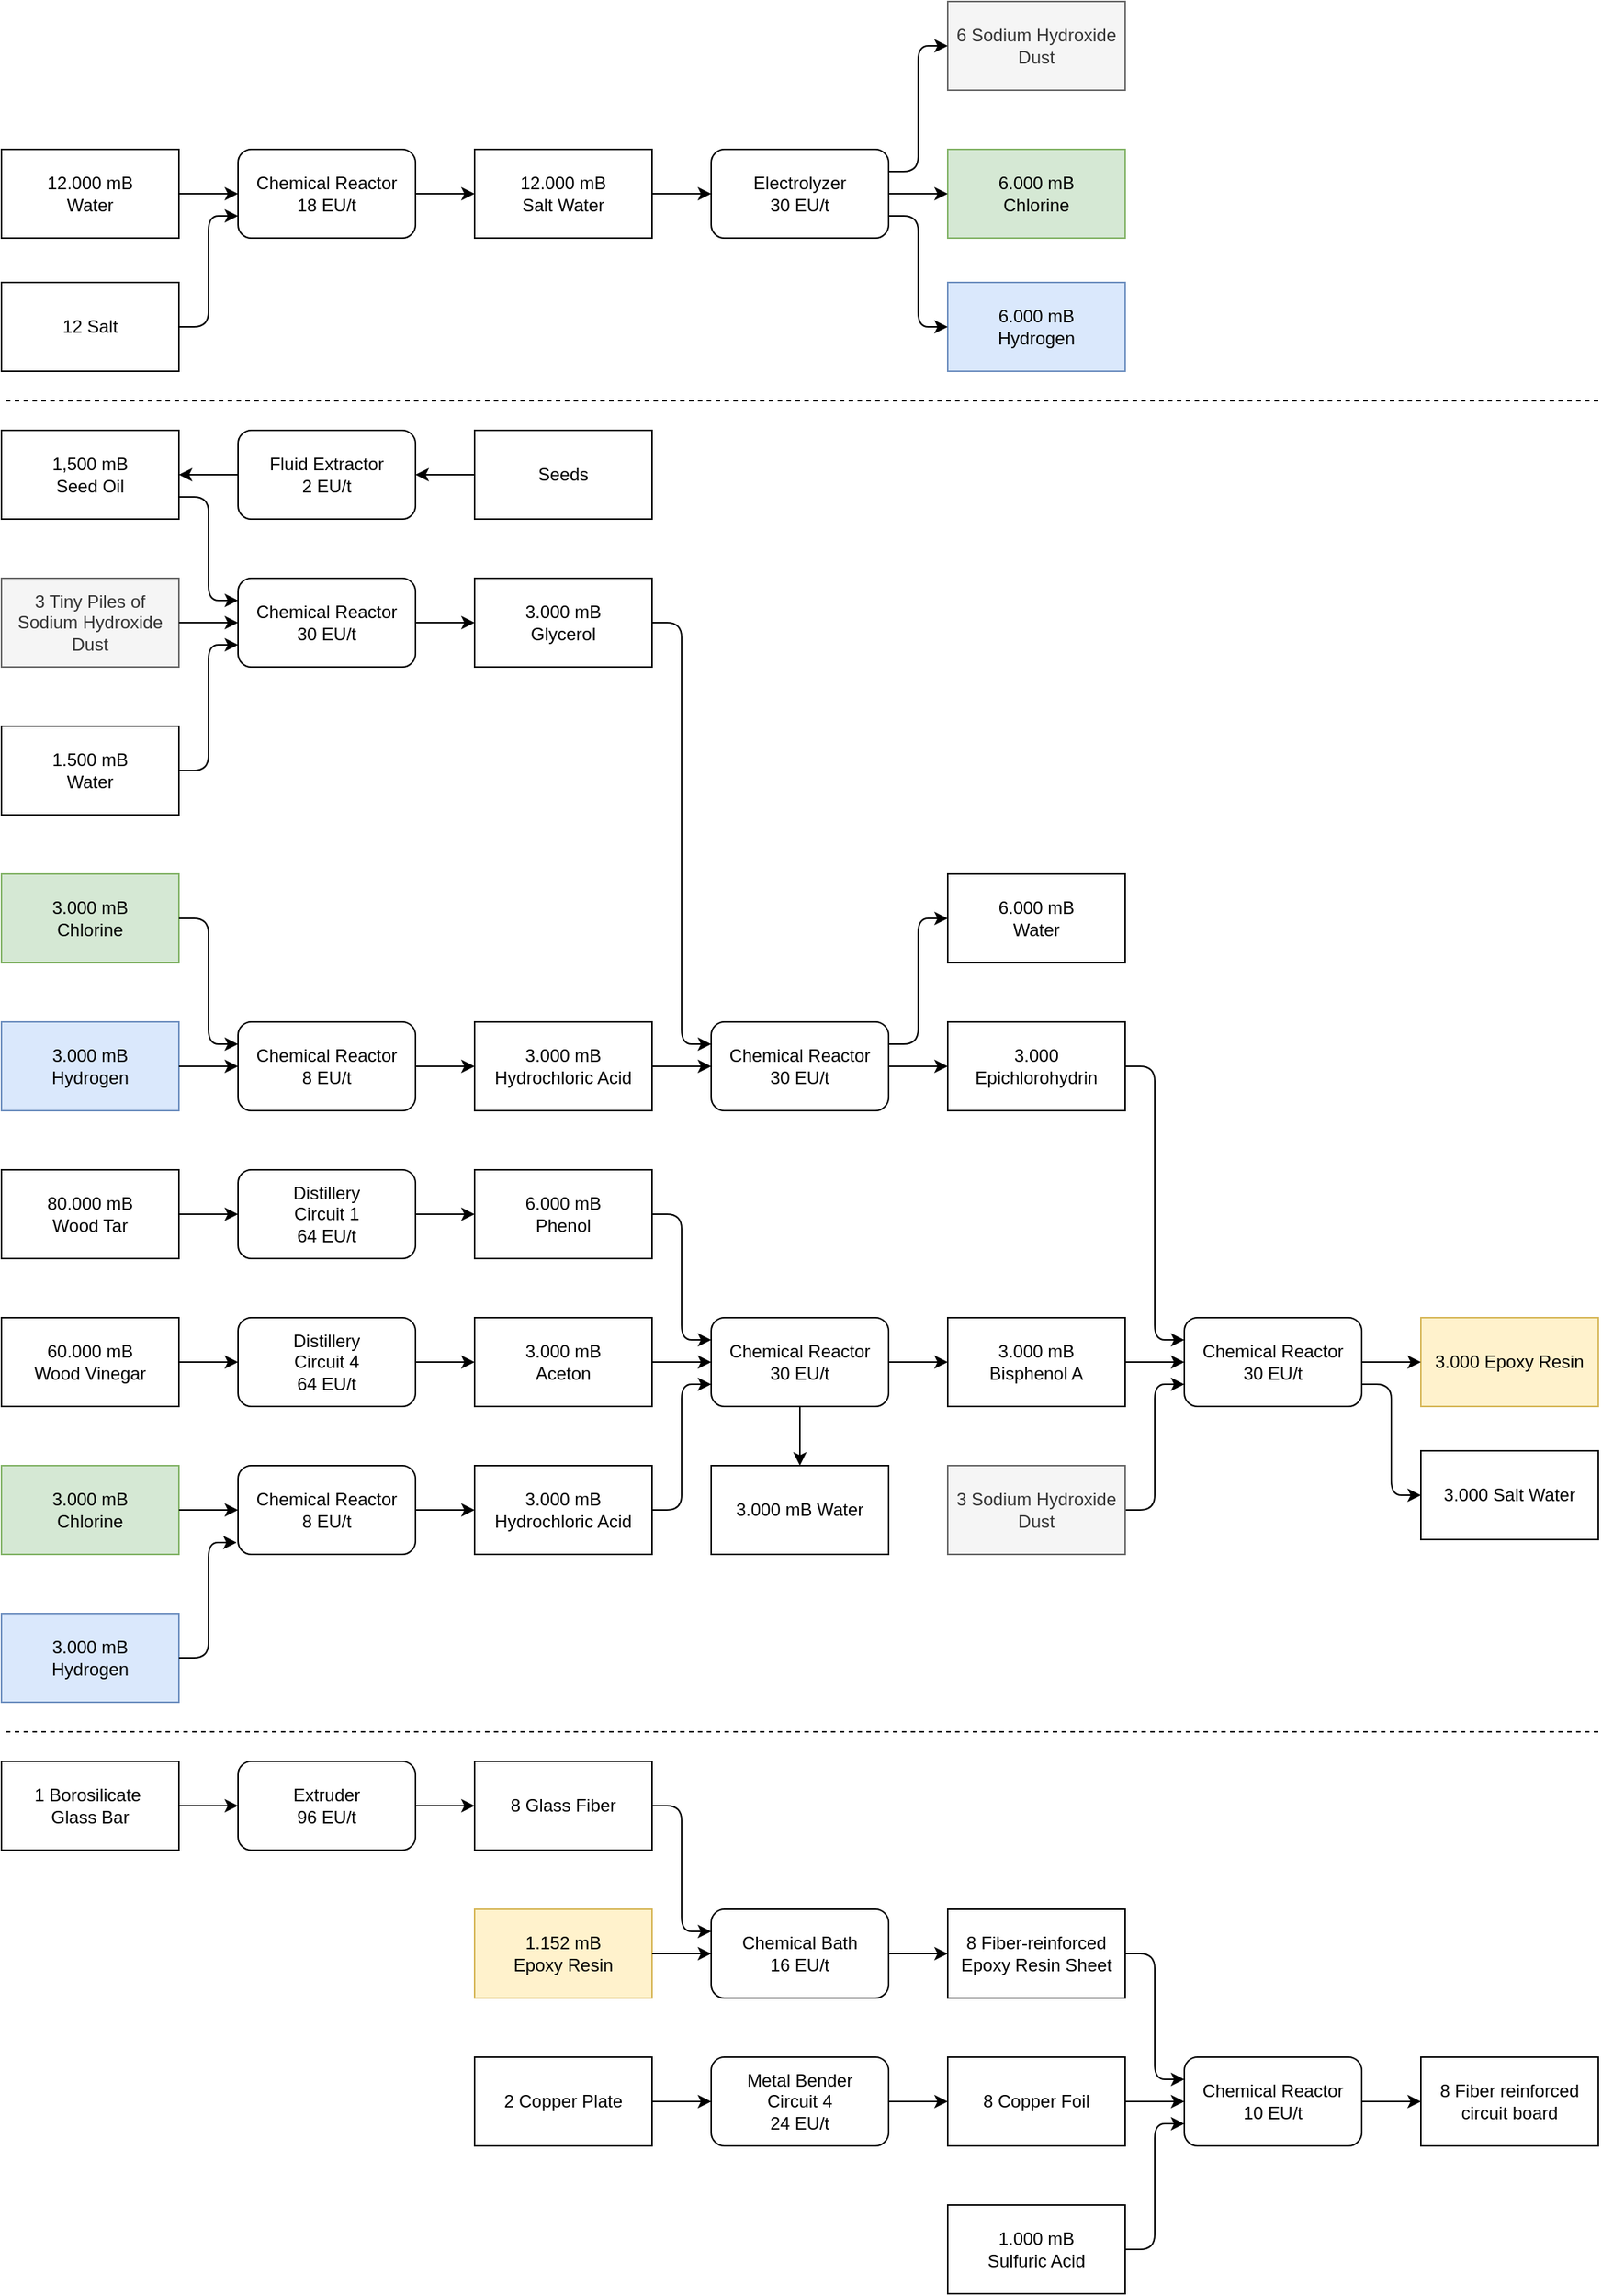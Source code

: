<mxfile version="10.6.7" type="github"><diagram id="cup8KSqqMXzMamao2o7Q" name="Page-1"><mxGraphModel dx="1943" dy="3063" grid="1" gridSize="10" guides="1" tooltips="1" connect="1" arrows="1" fold="1" page="1" pageScale="1" pageWidth="850" pageHeight="1100" math="0" shadow="0"><root><mxCell id="0"/><mxCell id="1" parent="0"/><mxCell id="2Z4KjC9jofVzAHxDXdhr-1" value="Chemical Reactor&lt;br&gt;10 EU/t&lt;br&gt;" style="rounded=1;whiteSpace=wrap;html=1;" parent="1" vertex="1"><mxGeometry x="600" y="250" width="120" height="60" as="geometry"/></mxCell><mxCell id="2Z4KjC9jofVzAHxDXdhr-2" value="8 Fiber reinforced circuit board" style="rounded=0;whiteSpace=wrap;html=1;" parent="1" vertex="1"><mxGeometry x="760" y="250" width="120" height="60" as="geometry"/></mxCell><mxCell id="2Z4KjC9jofVzAHxDXdhr-3" value="" style="endArrow=classic;html=1;entryX=0;entryY=0.5;entryDx=0;entryDy=0;exitX=1;exitY=0.5;exitDx=0;exitDy=0;" parent="1" source="2Z4KjC9jofVzAHxDXdhr-1" target="2Z4KjC9jofVzAHxDXdhr-2" edge="1"><mxGeometry width="50" height="50" relative="1" as="geometry"><mxPoint x="600" y="370" as="sourcePoint"/><mxPoint x="650" y="320" as="targetPoint"/></mxGeometry></mxCell><mxCell id="2Z4KjC9jofVzAHxDXdhr-4" value="8 Fiber-reinforced Epoxy Resin Sheet" style="rounded=0;whiteSpace=wrap;html=1;" parent="1" vertex="1"><mxGeometry x="440" y="150" width="120" height="60" as="geometry"/></mxCell><mxCell id="2Z4KjC9jofVzAHxDXdhr-5" value="" style="endArrow=classic;html=1;entryX=0;entryY=0.25;entryDx=0;entryDy=0;exitX=1;exitY=0.5;exitDx=0;exitDy=0;edgeStyle=orthogonalEdgeStyle;" parent="1" source="2Z4KjC9jofVzAHxDXdhr-4" target="2Z4KjC9jofVzAHxDXdhr-1" edge="1"><mxGeometry width="50" height="50" relative="1" as="geometry"><mxPoint x="440" y="370" as="sourcePoint"/><mxPoint x="490" y="320" as="targetPoint"/></mxGeometry></mxCell><mxCell id="2Z4KjC9jofVzAHxDXdhr-6" value="8 Copper Foil" style="rounded=0;whiteSpace=wrap;html=1;" parent="1" vertex="1"><mxGeometry x="440" y="250" width="120" height="60" as="geometry"/></mxCell><mxCell id="2Z4KjC9jofVzAHxDXdhr-7" value="" style="endArrow=classic;html=1;entryX=0;entryY=0.5;entryDx=0;entryDy=0;exitX=1;exitY=0.5;exitDx=0;exitDy=0;" parent="1" source="2Z4KjC9jofVzAHxDXdhr-6" target="2Z4KjC9jofVzAHxDXdhr-1" edge="1"><mxGeometry width="50" height="50" relative="1" as="geometry"><mxPoint x="440" y="370" as="sourcePoint"/><mxPoint x="490" y="320" as="targetPoint"/></mxGeometry></mxCell><mxCell id="2Z4KjC9jofVzAHxDXdhr-8" value="1.000 mB &lt;br&gt;Sulfuric Acid" style="rounded=0;whiteSpace=wrap;html=1;" parent="1" vertex="1"><mxGeometry x="440" y="350" width="120" height="60" as="geometry"/></mxCell><mxCell id="2Z4KjC9jofVzAHxDXdhr-9" value="" style="endArrow=classic;html=1;entryX=0;entryY=0.75;entryDx=0;entryDy=0;exitX=1;exitY=0.5;exitDx=0;exitDy=0;edgeStyle=orthogonalEdgeStyle;" parent="1" source="2Z4KjC9jofVzAHxDXdhr-8" target="2Z4KjC9jofVzAHxDXdhr-1" edge="1"><mxGeometry width="50" height="50" relative="1" as="geometry"><mxPoint x="440" y="480" as="sourcePoint"/><mxPoint x="490" y="430" as="targetPoint"/></mxGeometry></mxCell><mxCell id="2Z4KjC9jofVzAHxDXdhr-10" value="Metal Bender&lt;br&gt;Circuit 4&lt;br&gt;24 EU/t&lt;br&gt;" style="rounded=1;whiteSpace=wrap;html=1;" parent="1" vertex="1"><mxGeometry x="280" y="250" width="120" height="60" as="geometry"/></mxCell><mxCell id="2Z4KjC9jofVzAHxDXdhr-11" value="" style="endArrow=classic;html=1;entryX=0;entryY=0.5;entryDx=0;entryDy=0;exitX=1;exitY=0.5;exitDx=0;exitDy=0;" parent="1" source="2Z4KjC9jofVzAHxDXdhr-10" target="2Z4KjC9jofVzAHxDXdhr-6" edge="1"><mxGeometry width="50" height="50" relative="1" as="geometry"><mxPoint x="280" y="480" as="sourcePoint"/><mxPoint x="330" y="430" as="targetPoint"/></mxGeometry></mxCell><mxCell id="2Z4KjC9jofVzAHxDXdhr-12" value="2 Copper Plate" style="rounded=0;whiteSpace=wrap;html=1;" parent="1" vertex="1"><mxGeometry x="120" y="250" width="120" height="60" as="geometry"/></mxCell><mxCell id="2Z4KjC9jofVzAHxDXdhr-13" value="" style="endArrow=classic;html=1;entryX=0;entryY=0.5;entryDx=0;entryDy=0;exitX=1;exitY=0.5;exitDx=0;exitDy=0;" parent="1" source="2Z4KjC9jofVzAHxDXdhr-12" target="2Z4KjC9jofVzAHxDXdhr-10" edge="1"><mxGeometry width="50" height="50" relative="1" as="geometry"><mxPoint x="120" y="480" as="sourcePoint"/><mxPoint x="170" y="430" as="targetPoint"/></mxGeometry></mxCell><mxCell id="2Z4KjC9jofVzAHxDXdhr-14" value="Chemical Bath&lt;br&gt;16 EU/t&lt;br&gt;" style="rounded=1;whiteSpace=wrap;html=1;" parent="1" vertex="1"><mxGeometry x="280" y="150" width="120" height="60" as="geometry"/></mxCell><mxCell id="2Z4KjC9jofVzAHxDXdhr-15" value="" style="endArrow=classic;html=1;entryX=0;entryY=0.5;entryDx=0;entryDy=0;exitX=1;exitY=0.5;exitDx=0;exitDy=0;" parent="1" source="2Z4KjC9jofVzAHxDXdhr-14" target="2Z4KjC9jofVzAHxDXdhr-4" edge="1"><mxGeometry width="50" height="50" relative="1" as="geometry"><mxPoint x="120" y="480" as="sourcePoint"/><mxPoint x="170" y="430" as="targetPoint"/></mxGeometry></mxCell><mxCell id="2Z4KjC9jofVzAHxDXdhr-16" value="1.152 mB &lt;br&gt;Epoxy Resin" style="rounded=0;whiteSpace=wrap;html=1;fillColor=#fff2cc;strokeColor=#d6b656;" parent="1" vertex="1"><mxGeometry x="120" y="150" width="120" height="60" as="geometry"/></mxCell><mxCell id="2Z4KjC9jofVzAHxDXdhr-17" value="8 Glass Fiber" style="rounded=0;whiteSpace=wrap;html=1;" parent="1" vertex="1"><mxGeometry x="120" y="50" width="120" height="60" as="geometry"/></mxCell><mxCell id="2Z4KjC9jofVzAHxDXdhr-18" value="" style="endArrow=classic;html=1;entryX=0;entryY=0.5;entryDx=0;entryDy=0;exitX=1;exitY=0.5;exitDx=0;exitDy=0;" parent="1" source="2Z4KjC9jofVzAHxDXdhr-16" target="2Z4KjC9jofVzAHxDXdhr-14" edge="1"><mxGeometry width="50" height="50" relative="1" as="geometry"><mxPoint x="120" y="480" as="sourcePoint"/><mxPoint x="170" y="430" as="targetPoint"/></mxGeometry></mxCell><mxCell id="2Z4KjC9jofVzAHxDXdhr-19" value="" style="endArrow=classic;html=1;entryX=0;entryY=0.25;entryDx=0;entryDy=0;exitX=1;exitY=0.5;exitDx=0;exitDy=0;edgeStyle=orthogonalEdgeStyle;" parent="1" source="2Z4KjC9jofVzAHxDXdhr-17" target="2Z4KjC9jofVzAHxDXdhr-14" edge="1"><mxGeometry width="50" height="50" relative="1" as="geometry"><mxPoint x="120" y="480" as="sourcePoint"/><mxPoint x="170" y="430" as="targetPoint"/></mxGeometry></mxCell><mxCell id="2Z4KjC9jofVzAHxDXdhr-20" value="Extruder&lt;br&gt;96 EU/t&lt;br&gt;" style="rounded=1;whiteSpace=wrap;html=1;" parent="1" vertex="1"><mxGeometry x="-40" y="50" width="120" height="60" as="geometry"/></mxCell><mxCell id="2Z4KjC9jofVzAHxDXdhr-21" value="" style="endArrow=classic;html=1;entryX=0;entryY=0.5;entryDx=0;entryDy=0;exitX=1;exitY=0.5;exitDx=0;exitDy=0;" parent="1" source="2Z4KjC9jofVzAHxDXdhr-20" target="2Z4KjC9jofVzAHxDXdhr-17" edge="1"><mxGeometry width="50" height="50" relative="1" as="geometry"><mxPoint x="-40" y="480" as="sourcePoint"/><mxPoint x="10" y="430" as="targetPoint"/></mxGeometry></mxCell><mxCell id="2Z4KjC9jofVzAHxDXdhr-22" value="&lt;span&gt;1 Borosilicate&amp;nbsp;&lt;/span&gt;&lt;br&gt;&lt;span&gt;Glass Bar&lt;/span&gt;" style="rounded=0;whiteSpace=wrap;html=1;" parent="1" vertex="1"><mxGeometry x="-200" y="50" width="120" height="60" as="geometry"/></mxCell><mxCell id="2Z4KjC9jofVzAHxDXdhr-23" value="" style="endArrow=classic;html=1;entryX=0;entryY=0.5;entryDx=0;entryDy=0;exitX=1;exitY=0.5;exitDx=0;exitDy=0;" parent="1" source="2Z4KjC9jofVzAHxDXdhr-22" target="2Z4KjC9jofVzAHxDXdhr-20" edge="1"><mxGeometry width="50" height="50" relative="1" as="geometry"><mxPoint x="-200" y="480" as="sourcePoint"/><mxPoint x="-150" y="430" as="targetPoint"/></mxGeometry></mxCell><mxCell id="2Z4KjC9jofVzAHxDXdhr-24" value="3.000 Epoxy Resin" style="rounded=0;whiteSpace=wrap;html=1;fillColor=#fff2cc;strokeColor=#d6b656;" parent="1" vertex="1"><mxGeometry x="760" y="-250" width="120" height="60" as="geometry"/></mxCell><mxCell id="2Z4KjC9jofVzAHxDXdhr-25" value="Chemical Reactor&lt;br&gt;30 EU/t&lt;br&gt;" style="rounded=1;whiteSpace=wrap;html=1;" parent="1" vertex="1"><mxGeometry x="600" y="-250" width="120" height="60" as="geometry"/></mxCell><mxCell id="2Z4KjC9jofVzAHxDXdhr-26" value="6 Sodium Hydroxide Dust" style="rounded=0;whiteSpace=wrap;html=1;fillColor=#f5f5f5;strokeColor=#666666;fontColor=#333333;" parent="1" vertex="1"><mxGeometry x="440" y="-1140" width="120" height="60" as="geometry"/></mxCell><mxCell id="2Z4KjC9jofVzAHxDXdhr-27" value="3.000 mB &lt;br&gt;Bisphenol A" style="rounded=0;whiteSpace=wrap;html=1;" parent="1" vertex="1"><mxGeometry x="440" y="-250" width="120" height="60" as="geometry"/></mxCell><mxCell id="2Z4KjC9jofVzAHxDXdhr-28" value="3.000 &lt;br&gt;Epichlorohydrin" style="rounded=0;whiteSpace=wrap;html=1;" parent="1" vertex="1"><mxGeometry x="440" y="-450" width="120" height="60" as="geometry"/></mxCell><mxCell id="2Z4KjC9jofVzAHxDXdhr-29" value="" style="endArrow=classic;html=1;entryX=0;entryY=0.5;entryDx=0;entryDy=0;exitX=1;exitY=0.5;exitDx=0;exitDy=0;" parent="1" source="2Z4KjC9jofVzAHxDXdhr-27" target="2Z4KjC9jofVzAHxDXdhr-25" edge="1"><mxGeometry width="50" height="50" relative="1" as="geometry"><mxPoint x="-200" y="380" as="sourcePoint"/><mxPoint x="-150" y="330" as="targetPoint"/></mxGeometry></mxCell><mxCell id="2Z4KjC9jofVzAHxDXdhr-30" value="" style="endArrow=classic;html=1;entryX=0;entryY=0.75;entryDx=0;entryDy=0;exitX=1;exitY=0.5;exitDx=0;exitDy=0;edgeStyle=orthogonalEdgeStyle;" parent="1" source="2Z4KjC9jofVzAHxDXdhr-78" target="2Z4KjC9jofVzAHxDXdhr-25" edge="1"><mxGeometry width="50" height="50" relative="1" as="geometry"><mxPoint x="150" y="580" as="sourcePoint"/><mxPoint x="200" y="530" as="targetPoint"/></mxGeometry></mxCell><mxCell id="2Z4KjC9jofVzAHxDXdhr-31" value="" style="endArrow=classic;html=1;entryX=0;entryY=0.25;entryDx=0;entryDy=0;exitX=1;exitY=0.5;exitDx=0;exitDy=0;edgeStyle=orthogonalEdgeStyle;" parent="1" source="2Z4KjC9jofVzAHxDXdhr-28" target="2Z4KjC9jofVzAHxDXdhr-25" edge="1"><mxGeometry width="50" height="50" relative="1" as="geometry"><mxPoint x="270" y="-180" as="sourcePoint"/><mxPoint x="320" y="-230" as="targetPoint"/></mxGeometry></mxCell><mxCell id="2Z4KjC9jofVzAHxDXdhr-32" value="" style="endArrow=classic;html=1;exitX=1;exitY=0.5;exitDx=0;exitDy=0;entryX=0;entryY=0.5;entryDx=0;entryDy=0;" parent="1" source="2Z4KjC9jofVzAHxDXdhr-25" target="2Z4KjC9jofVzAHxDXdhr-24" edge="1"><mxGeometry width="50" height="50" relative="1" as="geometry"><mxPoint x="730" y="-190" as="sourcePoint"/><mxPoint x="780" y="-240" as="targetPoint"/></mxGeometry></mxCell><mxCell id="2Z4KjC9jofVzAHxDXdhr-33" value="Electrolyzer&lt;br&gt;30 EU/t" style="rounded=1;whiteSpace=wrap;html=1;" parent="1" vertex="1"><mxGeometry x="280" y="-1040" width="120" height="60" as="geometry"/></mxCell><mxCell id="2Z4KjC9jofVzAHxDXdhr-34" value="" style="endArrow=classic;html=1;entryX=0;entryY=0.5;entryDx=0;entryDy=0;exitX=1;exitY=0.25;exitDx=0;exitDy=0;edgeStyle=orthogonalEdgeStyle;" parent="1" source="2Z4KjC9jofVzAHxDXdhr-33" target="2Z4KjC9jofVzAHxDXdhr-26" edge="1"><mxGeometry width="50" height="50" relative="1" as="geometry"><mxPoint x="390" y="-920" as="sourcePoint"/><mxPoint x="440" y="-970" as="targetPoint"/></mxGeometry></mxCell><mxCell id="2Z4KjC9jofVzAHxDXdhr-35" value="6.000 mB&lt;br&gt;Chlorine&lt;br&gt;" style="rounded=0;whiteSpace=wrap;html=1;fillColor=#d5e8d4;strokeColor=#82b366;" parent="1" vertex="1"><mxGeometry x="440" y="-1040" width="120" height="60" as="geometry"/></mxCell><mxCell id="2Z4KjC9jofVzAHxDXdhr-39" value="12.000 mB&lt;br&gt;Salt Water&lt;br&gt;" style="rounded=0;whiteSpace=wrap;html=1;" parent="1" vertex="1"><mxGeometry x="120" y="-1040" width="120" height="60" as="geometry"/></mxCell><mxCell id="2Z4KjC9jofVzAHxDXdhr-40" value="" style="endArrow=classic;html=1;entryX=0;entryY=0.5;entryDx=0;entryDy=0;" parent="1" source="2Z4KjC9jofVzAHxDXdhr-39" target="2Z4KjC9jofVzAHxDXdhr-33" edge="1"><mxGeometry width="50" height="50" relative="1" as="geometry"><mxPoint x="260" y="-1070" as="sourcePoint"/><mxPoint x="310" y="-1120" as="targetPoint"/></mxGeometry></mxCell><mxCell id="2Z4KjC9jofVzAHxDXdhr-41" value="Chemical Reactor&lt;br&gt;18 EU/t&lt;br&gt;" style="rounded=1;whiteSpace=wrap;html=1;" parent="1" vertex="1"><mxGeometry x="-40" y="-1040" width="120" height="60" as="geometry"/></mxCell><mxCell id="2Z4KjC9jofVzAHxDXdhr-42" value="" style="endArrow=classic;html=1;entryX=0;entryY=0.5;entryDx=0;entryDy=0;" parent="1" source="2Z4KjC9jofVzAHxDXdhr-41" target="2Z4KjC9jofVzAHxDXdhr-39" edge="1"><mxGeometry width="50" height="50" relative="1" as="geometry"><mxPoint x="-200" y="-410" as="sourcePoint"/><mxPoint x="-150" y="-460" as="targetPoint"/></mxGeometry></mxCell><mxCell id="2Z4KjC9jofVzAHxDXdhr-43" value="12.000 mB&lt;br&gt;Water&lt;br&gt;" style="rounded=0;whiteSpace=wrap;html=1;" parent="1" vertex="1"><mxGeometry x="-200" y="-1040" width="120" height="60" as="geometry"/></mxCell><mxCell id="2Z4KjC9jofVzAHxDXdhr-44" value="12 Salt" style="rounded=0;whiteSpace=wrap;html=1;" parent="1" vertex="1"><mxGeometry x="-200" y="-950" width="120" height="60" as="geometry"/></mxCell><mxCell id="2Z4KjC9jofVzAHxDXdhr-45" value="" style="endArrow=classic;html=1;entryX=0;entryY=0.75;entryDx=0;entryDy=0;exitX=1;exitY=0.5;exitDx=0;exitDy=0;edgeStyle=orthogonalEdgeStyle;" parent="1" source="2Z4KjC9jofVzAHxDXdhr-44" target="2Z4KjC9jofVzAHxDXdhr-41" edge="1"><mxGeometry width="50" height="50" relative="1" as="geometry"><mxPoint x="-10" y="-880" as="sourcePoint"/><mxPoint x="40" y="-930" as="targetPoint"/></mxGeometry></mxCell><mxCell id="2Z4KjC9jofVzAHxDXdhr-46" value="" style="endArrow=classic;html=1;entryX=0;entryY=0.5;entryDx=0;entryDy=0;exitX=1;exitY=0.5;exitDx=0;exitDy=0;" parent="1" source="2Z4KjC9jofVzAHxDXdhr-43" target="2Z4KjC9jofVzAHxDXdhr-41" edge="1"><mxGeometry width="50" height="50" relative="1" as="geometry"><mxPoint x="-200" y="-410" as="sourcePoint"/><mxPoint x="-150" y="-460" as="targetPoint"/></mxGeometry></mxCell><mxCell id="2Z4KjC9jofVzAHxDXdhr-47" value="Chemical Reactor&lt;br&gt;30 EU/t&lt;br&gt;" style="rounded=1;whiteSpace=wrap;html=1;" parent="1" vertex="1"><mxGeometry x="280" y="-250" width="120" height="60" as="geometry"/></mxCell><mxCell id="2Z4KjC9jofVzAHxDXdhr-48" value="3.000 mB Water" style="rounded=0;whiteSpace=wrap;html=1;" parent="1" vertex="1"><mxGeometry x="280" y="-150" width="120" height="60" as="geometry"/></mxCell><mxCell id="2Z4KjC9jofVzAHxDXdhr-49" value="" style="endArrow=classic;html=1;entryX=0.5;entryY=0;entryDx=0;entryDy=0;exitX=0.5;exitY=1;exitDx=0;exitDy=0;" parent="1" source="2Z4KjC9jofVzAHxDXdhr-47" target="2Z4KjC9jofVzAHxDXdhr-48" edge="1"><mxGeometry width="50" height="50" relative="1" as="geometry"><mxPoint x="-200" y="580" as="sourcePoint"/><mxPoint x="-150" y="530" as="targetPoint"/></mxGeometry></mxCell><mxCell id="2Z4KjC9jofVzAHxDXdhr-50" value="" style="endArrow=classic;html=1;entryX=0;entryY=0.5;entryDx=0;entryDy=0;exitX=1;exitY=0.5;exitDx=0;exitDy=0;" parent="1" source="2Z4KjC9jofVzAHxDXdhr-47" target="2Z4KjC9jofVzAHxDXdhr-27" edge="1"><mxGeometry width="50" height="50" relative="1" as="geometry"><mxPoint x="310" y="-280" as="sourcePoint"/><mxPoint x="360" y="-330" as="targetPoint"/></mxGeometry></mxCell><mxCell id="2Z4KjC9jofVzAHxDXdhr-51" value="3.000 mB&lt;br&gt;Aceton&lt;br&gt;" style="rounded=0;whiteSpace=wrap;html=1;" parent="1" vertex="1"><mxGeometry x="120" y="-250" width="120" height="60" as="geometry"/></mxCell><mxCell id="2Z4KjC9jofVzAHxDXdhr-52" value="6.000 mB&lt;br&gt;Phenol&lt;br&gt;" style="rounded=0;whiteSpace=wrap;html=1;" parent="1" vertex="1"><mxGeometry x="120" y="-350" width="120" height="60" as="geometry"/></mxCell><mxCell id="2Z4KjC9jofVzAHxDXdhr-53" value="3.000 mB&lt;br&gt;Hydrochloric Acid&lt;br&gt;" style="rounded=0;whiteSpace=wrap;html=1;" parent="1" vertex="1"><mxGeometry x="120" y="-150" width="120" height="60" as="geometry"/></mxCell><mxCell id="2Z4KjC9jofVzAHxDXdhr-54" value="" style="endArrow=classic;html=1;entryX=0;entryY=0.25;entryDx=0;entryDy=0;exitX=1;exitY=0.5;exitDx=0;exitDy=0;edgeStyle=orthogonalEdgeStyle;" parent="1" source="2Z4KjC9jofVzAHxDXdhr-52" target="2Z4KjC9jofVzAHxDXdhr-47" edge="1"><mxGeometry width="50" height="50" relative="1" as="geometry"><mxPoint x="40" y="-300" as="sourcePoint"/><mxPoint x="90" y="-350" as="targetPoint"/></mxGeometry></mxCell><mxCell id="2Z4KjC9jofVzAHxDXdhr-55" value="" style="endArrow=classic;html=1;entryX=0;entryY=0.5;entryDx=0;entryDy=0;exitX=1;exitY=0.5;exitDx=0;exitDy=0;" parent="1" source="2Z4KjC9jofVzAHxDXdhr-51" target="2Z4KjC9jofVzAHxDXdhr-47" edge="1"><mxGeometry width="50" height="50" relative="1" as="geometry"><mxPoint x="40" y="-200" as="sourcePoint"/><mxPoint x="90" y="-250" as="targetPoint"/></mxGeometry></mxCell><mxCell id="2Z4KjC9jofVzAHxDXdhr-56" value="" style="endArrow=classic;html=1;entryX=0;entryY=0.75;entryDx=0;entryDy=0;exitX=1;exitY=0.5;exitDx=0;exitDy=0;edgeStyle=orthogonalEdgeStyle;" parent="1" source="2Z4KjC9jofVzAHxDXdhr-53" target="2Z4KjC9jofVzAHxDXdhr-47" edge="1"><mxGeometry width="50" height="50" relative="1" as="geometry"><mxPoint x="40" y="-100" as="sourcePoint"/><mxPoint x="90" y="-150" as="targetPoint"/></mxGeometry></mxCell><mxCell id="2Z4KjC9jofVzAHxDXdhr-57" value="Distillery&lt;br&gt;Circuit 1&lt;br&gt;64 EU/t&lt;br&gt;" style="rounded=1;whiteSpace=wrap;html=1;" parent="1" vertex="1"><mxGeometry x="-40" y="-350" width="120" height="60" as="geometry"/></mxCell><mxCell id="2Z4KjC9jofVzAHxDXdhr-58" value="" style="endArrow=classic;html=1;entryX=0;entryY=0.5;entryDx=0;entryDy=0;" parent="1" source="2Z4KjC9jofVzAHxDXdhr-57" target="2Z4KjC9jofVzAHxDXdhr-52" edge="1"><mxGeometry width="50" height="50" relative="1" as="geometry"><mxPoint x="20" y="-380" as="sourcePoint"/><mxPoint x="70" y="-430" as="targetPoint"/></mxGeometry></mxCell><mxCell id="2Z4KjC9jofVzAHxDXdhr-59" value="Distillery&lt;br&gt;Circuit 4&lt;br&gt;64 EU/t&lt;br&gt;" style="rounded=1;whiteSpace=wrap;html=1;" parent="1" vertex="1"><mxGeometry x="-40" y="-250" width="120" height="60" as="geometry"/></mxCell><mxCell id="2Z4KjC9jofVzAHxDXdhr-60" value="60.000 mB&lt;br&gt;Wood Vinegar&lt;br&gt;" style="rounded=0;whiteSpace=wrap;html=1;" parent="1" vertex="1"><mxGeometry x="-200" y="-250" width="120" height="60" as="geometry"/></mxCell><mxCell id="2Z4KjC9jofVzAHxDXdhr-61" value="" style="endArrow=classic;html=1;entryX=0;entryY=0.5;entryDx=0;entryDy=0;exitX=1;exitY=0.5;exitDx=0;exitDy=0;" parent="1" source="2Z4KjC9jofVzAHxDXdhr-60" target="2Z4KjC9jofVzAHxDXdhr-59" edge="1"><mxGeometry width="50" height="50" relative="1" as="geometry"><mxPoint x="-70" y="-110" as="sourcePoint"/><mxPoint x="-20" y="-160" as="targetPoint"/></mxGeometry></mxCell><mxCell id="2Z4KjC9jofVzAHxDXdhr-62" value="" style="endArrow=classic;html=1;entryX=0;entryY=0.5;entryDx=0;entryDy=0;exitX=1;exitY=0.5;exitDx=0;exitDy=0;" parent="1" source="2Z4KjC9jofVzAHxDXdhr-59" target="2Z4KjC9jofVzAHxDXdhr-51" edge="1"><mxGeometry width="50" height="50" relative="1" as="geometry"><mxPoint x="-90" y="-110" as="sourcePoint"/><mxPoint x="-40" y="-160" as="targetPoint"/></mxGeometry></mxCell><mxCell id="2Z4KjC9jofVzAHxDXdhr-63" value="80.000 mB&lt;br&gt;Wood Tar&lt;br&gt;" style="rounded=0;whiteSpace=wrap;html=1;" parent="1" vertex="1"><mxGeometry x="-200" y="-350" width="120" height="60" as="geometry"/></mxCell><mxCell id="2Z4KjC9jofVzAHxDXdhr-64" value="" style="endArrow=classic;html=1;entryX=0;entryY=0.5;entryDx=0;entryDy=0;exitX=1;exitY=0.5;exitDx=0;exitDy=0;" parent="1" source="2Z4KjC9jofVzAHxDXdhr-63" target="2Z4KjC9jofVzAHxDXdhr-57" edge="1"><mxGeometry width="50" height="50" relative="1" as="geometry"><mxPoint x="-140" y="-270" as="sourcePoint"/><mxPoint x="-60" y="-270" as="targetPoint"/></mxGeometry></mxCell><mxCell id="2Z4KjC9jofVzAHxDXdhr-65" value="Chemical Reactor&lt;br&gt;8 EU/t&lt;br&gt;" style="rounded=1;whiteSpace=wrap;html=1;" parent="1" vertex="1"><mxGeometry x="-40" y="-150" width="120" height="60" as="geometry"/></mxCell><mxCell id="2Z4KjC9jofVzAHxDXdhr-66" value="6.000 mB &lt;br&gt;Hydrogen" style="rounded=0;whiteSpace=wrap;html=1;fillColor=#dae8fc;strokeColor=#6c8ebf;" parent="1" vertex="1"><mxGeometry x="440" y="-950" width="120" height="60" as="geometry"/></mxCell><mxCell id="2Z4KjC9jofVzAHxDXdhr-70" value="" style="endArrow=classic;html=1;entryX=0;entryY=0.5;entryDx=0;entryDy=0;exitX=1;exitY=0.5;exitDx=0;exitDy=0;" parent="1" source="2Z4KjC9jofVzAHxDXdhr-65" target="2Z4KjC9jofVzAHxDXdhr-53" edge="1"><mxGeometry width="50" height="50" relative="1" as="geometry"><mxPoint x="-200" y="680" as="sourcePoint"/><mxPoint x="-150" y="630" as="targetPoint"/></mxGeometry></mxCell><mxCell id="2Z4KjC9jofVzAHxDXdhr-71" value="" style="endArrow=classic;html=1;entryX=0;entryY=0.5;entryDx=0;entryDy=0;exitX=1;exitY=0.75;exitDx=0;exitDy=0;edgeStyle=orthogonalEdgeStyle;" parent="1" source="2Z4KjC9jofVzAHxDXdhr-33" target="2Z4KjC9jofVzAHxDXdhr-66" edge="1"><mxGeometry width="50" height="50" relative="1" as="geometry"><mxPoint x="-160" y="-1090" as="sourcePoint"/><mxPoint x="-110" y="-1140" as="targetPoint"/><Array as="points"><mxPoint x="420" y="-995"/><mxPoint x="420" y="-920"/></Array></mxGeometry></mxCell><mxCell id="2Z4KjC9jofVzAHxDXdhr-72" value="" style="endArrow=classic;html=1;entryX=0;entryY=0.5;entryDx=0;entryDy=0;exitX=1;exitY=0.5;exitDx=0;exitDy=0;" parent="1" source="2Z4KjC9jofVzAHxDXdhr-33" target="2Z4KjC9jofVzAHxDXdhr-35" edge="1"><mxGeometry width="50" height="50" relative="1" as="geometry"><mxPoint x="300" y="-920" as="sourcePoint"/><mxPoint x="350" y="-970" as="targetPoint"/></mxGeometry></mxCell><mxCell id="2Z4KjC9jofVzAHxDXdhr-73" value="3.000 mB&lt;br&gt;Chlorine&lt;br&gt;" style="rounded=0;whiteSpace=wrap;html=1;fillColor=#d5e8d4;strokeColor=#82b366;" parent="1" vertex="1"><mxGeometry x="-200" y="-150" width="120" height="60" as="geometry"/></mxCell><mxCell id="2Z4KjC9jofVzAHxDXdhr-75" value="" style="endArrow=classic;html=1;exitX=1;exitY=0.5;exitDx=0;exitDy=0;entryX=0;entryY=0.5;entryDx=0;entryDy=0;" parent="1" source="2Z4KjC9jofVzAHxDXdhr-73" target="2Z4KjC9jofVzAHxDXdhr-65" edge="1"><mxGeometry width="50" height="50" relative="1" as="geometry"><mxPoint as="sourcePoint"/><mxPoint x="50" y="-50" as="targetPoint"/></mxGeometry></mxCell><mxCell id="2Z4KjC9jofVzAHxDXdhr-76" value="3.000 mB &lt;br&gt;Hydrogen" style="rounded=0;whiteSpace=wrap;html=1;fillColor=#dae8fc;strokeColor=#6c8ebf;" parent="1" vertex="1"><mxGeometry x="-200" y="-50" width="120" height="60" as="geometry"/></mxCell><mxCell id="2Z4KjC9jofVzAHxDXdhr-77" value="" style="endArrow=classic;html=1;exitX=1;exitY=0.5;exitDx=0;exitDy=0;entryX=-0.008;entryY=0.867;entryDx=0;entryDy=0;entryPerimeter=0;edgeStyle=orthogonalEdgeStyle;" parent="1" source="2Z4KjC9jofVzAHxDXdhr-76" target="2Z4KjC9jofVzAHxDXdhr-65" edge="1"><mxGeometry width="50" height="50" relative="1" as="geometry"><mxPoint x="-50" y="10" as="sourcePoint"/><mxPoint y="-40" as="targetPoint"/></mxGeometry></mxCell><mxCell id="2Z4KjC9jofVzAHxDXdhr-78" value="3 Sodium Hydroxide Dust" style="rounded=0;whiteSpace=wrap;html=1;fillColor=#f5f5f5;strokeColor=#666666;fontColor=#333333;" parent="1" vertex="1"><mxGeometry x="440" y="-150" width="120" height="60" as="geometry"/></mxCell><mxCell id="2Z4KjC9jofVzAHxDXdhr-79" value="" style="endArrow=none;dashed=1;html=1;" parent="1" edge="1"><mxGeometry width="50" height="50" relative="1" as="geometry"><mxPoint x="880" y="30" as="sourcePoint"/><mxPoint x="-200" y="30" as="targetPoint"/></mxGeometry></mxCell><mxCell id="2Z4KjC9jofVzAHxDXdhr-80" value="" style="endArrow=none;dashed=1;html=1;" parent="1" edge="1"><mxGeometry width="50" height="50" relative="1" as="geometry"><mxPoint x="880" y="-870" as="sourcePoint"/><mxPoint x="-200" y="-870" as="targetPoint"/></mxGeometry></mxCell><mxCell id="2Z4KjC9jofVzAHxDXdhr-81" value="3.000 mB&lt;br&gt;Hydrochloric Acid&lt;br&gt;" style="rounded=0;whiteSpace=wrap;html=1;" parent="1" vertex="1"><mxGeometry x="120" y="-450" width="120" height="60" as="geometry"/></mxCell><mxCell id="2Z4KjC9jofVzAHxDXdhr-82" value="Chemical Reactor&lt;br&gt;8 EU/t&lt;br&gt;" style="rounded=1;whiteSpace=wrap;html=1;" parent="1" vertex="1"><mxGeometry x="-40" y="-450" width="120" height="60" as="geometry"/></mxCell><mxCell id="2Z4KjC9jofVzAHxDXdhr-83" value="" style="endArrow=classic;html=1;entryX=0;entryY=0.5;entryDx=0;entryDy=0;exitX=1;exitY=0.5;exitDx=0;exitDy=0;" parent="1" source="2Z4KjC9jofVzAHxDXdhr-82" target="2Z4KjC9jofVzAHxDXdhr-81" edge="1"><mxGeometry width="50" height="50" relative="1" as="geometry"><mxPoint x="-200" y="380" as="sourcePoint"/><mxPoint x="-150" y="330" as="targetPoint"/></mxGeometry></mxCell><mxCell id="2Z4KjC9jofVzAHxDXdhr-84" value="3.000 mB&lt;br&gt;Chlorine&lt;br&gt;" style="rounded=0;whiteSpace=wrap;html=1;fillColor=#d5e8d4;strokeColor=#82b366;" parent="1" vertex="1"><mxGeometry x="-200" y="-550" width="120" height="60" as="geometry"/></mxCell><mxCell id="2Z4KjC9jofVzAHxDXdhr-85" value="" style="endArrow=classic;html=1;exitX=1;exitY=0.5;exitDx=0;exitDy=0;entryX=0;entryY=0.25;entryDx=0;entryDy=0;edgeStyle=orthogonalEdgeStyle;" parent="1" source="2Z4KjC9jofVzAHxDXdhr-84" target="2Z4KjC9jofVzAHxDXdhr-82" edge="1"><mxGeometry width="50" height="50" relative="1" as="geometry"><mxPoint y="-400" as="sourcePoint"/><mxPoint x="50" y="-450" as="targetPoint"/></mxGeometry></mxCell><mxCell id="2Z4KjC9jofVzAHxDXdhr-86" value="3.000 mB &lt;br&gt;Hydrogen" style="rounded=0;whiteSpace=wrap;html=1;fillColor=#dae8fc;strokeColor=#6c8ebf;" parent="1" vertex="1"><mxGeometry x="-200" y="-450" width="120" height="60" as="geometry"/></mxCell><mxCell id="2Z4KjC9jofVzAHxDXdhr-87" value="" style="endArrow=classic;html=1;exitX=1;exitY=0.5;exitDx=0;exitDy=0;entryX=0;entryY=0.5;entryDx=0;entryDy=0;edgeStyle=orthogonalEdgeStyle;" parent="1" source="2Z4KjC9jofVzAHxDXdhr-86" target="2Z4KjC9jofVzAHxDXdhr-82" edge="1"><mxGeometry width="50" height="50" relative="1" as="geometry"><mxPoint x="-50" y="-390" as="sourcePoint"/><mxPoint y="-440" as="targetPoint"/></mxGeometry></mxCell><mxCell id="2Z4KjC9jofVzAHxDXdhr-88" value="Chemical Reactor&lt;br&gt;30 EU/t&lt;br&gt;" style="rounded=1;whiteSpace=wrap;html=1;" parent="1" vertex="1"><mxGeometry x="280" y="-450" width="120" height="60" as="geometry"/></mxCell><mxCell id="2Z4KjC9jofVzAHxDXdhr-89" value="" style="endArrow=classic;html=1;entryX=0;entryY=0.5;entryDx=0;entryDy=0;exitX=1;exitY=0.5;exitDx=0;exitDy=0;" parent="1" source="2Z4KjC9jofVzAHxDXdhr-81" target="2Z4KjC9jofVzAHxDXdhr-88" edge="1"><mxGeometry width="50" height="50" relative="1" as="geometry"><mxPoint x="160" y="-280" as="sourcePoint"/><mxPoint x="210" y="-330" as="targetPoint"/></mxGeometry></mxCell><mxCell id="2Z4KjC9jofVzAHxDXdhr-90" value="" style="endArrow=classic;html=1;entryX=0;entryY=0.5;entryDx=0;entryDy=0;exitX=1;exitY=0.5;exitDx=0;exitDy=0;" parent="1" source="2Z4KjC9jofVzAHxDXdhr-88" target="2Z4KjC9jofVzAHxDXdhr-28" edge="1"><mxGeometry width="50" height="50" relative="1" as="geometry"><mxPoint x="340" y="-280" as="sourcePoint"/><mxPoint x="390" y="-330" as="targetPoint"/></mxGeometry></mxCell><mxCell id="2Z4KjC9jofVzAHxDXdhr-91" value="3.000 mB&lt;br&gt;Glycerol&lt;br&gt;" style="rounded=0;whiteSpace=wrap;html=1;" parent="1" vertex="1"><mxGeometry x="120" y="-750" width="120" height="60" as="geometry"/></mxCell><mxCell id="2Z4KjC9jofVzAHxDXdhr-93" value="" style="endArrow=classic;html=1;entryX=0;entryY=0.25;entryDx=0;entryDy=0;exitX=1;exitY=0.5;exitDx=0;exitDy=0;edgeStyle=orthogonalEdgeStyle;" parent="1" source="2Z4KjC9jofVzAHxDXdhr-91" target="2Z4KjC9jofVzAHxDXdhr-88" edge="1"><mxGeometry width="50" height="50" relative="1" as="geometry"><mxPoint x="250" y="-530" as="sourcePoint"/><mxPoint x="300" y="-580" as="targetPoint"/></mxGeometry></mxCell><mxCell id="2Z4KjC9jofVzAHxDXdhr-94" value="6.000 mB&lt;br&gt;Water&lt;br&gt;" style="rounded=0;whiteSpace=wrap;html=1;" parent="1" vertex="1"><mxGeometry x="440" y="-550" width="120" height="60" as="geometry"/></mxCell><mxCell id="2Z4KjC9jofVzAHxDXdhr-96" value="" style="endArrow=classic;html=1;entryX=0;entryY=0.5;entryDx=0;entryDy=0;exitX=1;exitY=0.25;exitDx=0;exitDy=0;edgeStyle=orthogonalEdgeStyle;" parent="1" source="2Z4KjC9jofVzAHxDXdhr-88" target="2Z4KjC9jofVzAHxDXdhr-94" edge="1"><mxGeometry width="50" height="50" relative="1" as="geometry"><mxPoint x="350" y="-490" as="sourcePoint"/><mxPoint x="400" y="-540" as="targetPoint"/></mxGeometry></mxCell><mxCell id="2Z4KjC9jofVzAHxDXdhr-97" value="1.500 mB&lt;br&gt;Water&lt;br&gt;" style="rounded=0;whiteSpace=wrap;html=1;" parent="1" vertex="1"><mxGeometry x="-200" y="-650" width="120" height="60" as="geometry"/></mxCell><mxCell id="2Z4KjC9jofVzAHxDXdhr-98" value="1,500 mB&lt;br&gt;Seed Oil&lt;br&gt;" style="rounded=0;whiteSpace=wrap;html=1;" parent="1" vertex="1"><mxGeometry x="-200" y="-850" width="120" height="60" as="geometry"/></mxCell><mxCell id="2Z4KjC9jofVzAHxDXdhr-99" value="3 Tiny Piles of&lt;br&gt;Sodium Hydroxide&lt;br&gt;Dust&lt;br&gt;" style="rounded=0;whiteSpace=wrap;html=1;fillColor=#f5f5f5;strokeColor=#666666;fontColor=#333333;" parent="1" vertex="1"><mxGeometry x="-200" y="-750" width="120" height="60" as="geometry"/></mxCell><mxCell id="2Z4KjC9jofVzAHxDXdhr-100" value="Chemical Reactor&lt;br&gt;30 EU/t&lt;br&gt;" style="rounded=1;whiteSpace=wrap;html=1;" parent="1" vertex="1"><mxGeometry x="-40" y="-750" width="120" height="60" as="geometry"/></mxCell><mxCell id="2Z4KjC9jofVzAHxDXdhr-104" value="" style="endArrow=classic;html=1;exitX=1;exitY=0.5;exitDx=0;exitDy=0;entryX=0;entryY=0.75;entryDx=0;entryDy=0;edgeStyle=orthogonalEdgeStyle;" parent="1" source="2Z4KjC9jofVzAHxDXdhr-97" target="2Z4KjC9jofVzAHxDXdhr-100" edge="1"><mxGeometry width="50" height="50" relative="1" as="geometry"><mxPoint x="50" y="-810" as="sourcePoint"/><mxPoint x="100" y="-860" as="targetPoint"/></mxGeometry></mxCell><mxCell id="2Z4KjC9jofVzAHxDXdhr-105" value="" style="endArrow=classic;html=1;exitX=1;exitY=0.5;exitDx=0;exitDy=0;entryX=0;entryY=0.5;entryDx=0;entryDy=0;" parent="1" source="2Z4KjC9jofVzAHxDXdhr-100" target="2Z4KjC9jofVzAHxDXdhr-91" edge="1"><mxGeometry width="50" height="50" relative="1" as="geometry"><mxPoint x="60" y="-780" as="sourcePoint"/><mxPoint x="110" y="-830" as="targetPoint"/></mxGeometry></mxCell><mxCell id="2Z4KjC9jofVzAHxDXdhr-106" value="" style="endArrow=classic;html=1;exitX=1;exitY=0.5;exitDx=0;exitDy=0;" parent="1" source="2Z4KjC9jofVzAHxDXdhr-99" target="2Z4KjC9jofVzAHxDXdhr-100" edge="1"><mxGeometry width="50" height="50" relative="1" as="geometry"><mxPoint x="-160" y="-780" as="sourcePoint"/><mxPoint x="-110" y="-830" as="targetPoint"/></mxGeometry></mxCell><mxCell id="2Z4KjC9jofVzAHxDXdhr-108" value="" style="endArrow=classic;html=1;exitX=1;exitY=0.75;exitDx=0;exitDy=0;entryX=0;entryY=0.25;entryDx=0;entryDy=0;edgeStyle=orthogonalEdgeStyle;" parent="1" source="2Z4KjC9jofVzAHxDXdhr-98" target="2Z4KjC9jofVzAHxDXdhr-100" edge="1"><mxGeometry width="50" height="50" relative="1" as="geometry"><mxPoint x="20" y="-780" as="sourcePoint"/><mxPoint x="70" y="-830" as="targetPoint"/></mxGeometry></mxCell><mxCell id="2Z4KjC9jofVzAHxDXdhr-109" value="Fluid Extractor&lt;br&gt;2 EU/t&lt;br&gt;" style="rounded=1;whiteSpace=wrap;html=1;" parent="1" vertex="1"><mxGeometry x="-40" y="-850" width="120" height="60" as="geometry"/></mxCell><mxCell id="2Z4KjC9jofVzAHxDXdhr-110" value="Seeds" style="rounded=0;whiteSpace=wrap;html=1;" parent="1" vertex="1"><mxGeometry x="120" y="-850" width="120" height="60" as="geometry"/></mxCell><mxCell id="2Z4KjC9jofVzAHxDXdhr-112" value="" style="endArrow=classic;html=1;exitX=0;exitY=0.5;exitDx=0;exitDy=0;entryX=1;entryY=0.5;entryDx=0;entryDy=0;" parent="1" source="2Z4KjC9jofVzAHxDXdhr-110" target="2Z4KjC9jofVzAHxDXdhr-109" edge="1"><mxGeometry width="50" height="50" relative="1" as="geometry"><mxPoint x="410" y="-780" as="sourcePoint"/><mxPoint x="460" y="-830" as="targetPoint"/></mxGeometry></mxCell><mxCell id="2Z4KjC9jofVzAHxDXdhr-113" value="" style="endArrow=classic;html=1;exitX=0;exitY=0.5;exitDx=0;exitDy=0;entryX=1;entryY=0.5;entryDx=0;entryDy=0;" parent="1" source="2Z4KjC9jofVzAHxDXdhr-109" target="2Z4KjC9jofVzAHxDXdhr-98" edge="1"><mxGeometry width="50" height="50" relative="1" as="geometry"><mxPoint x="390" y="-740" as="sourcePoint"/><mxPoint x="440" y="-790" as="targetPoint"/></mxGeometry></mxCell><mxCell id="UuRJQSFYbejVZxsfO2iN-1" value="3.000 Salt Water" style="rounded=0;whiteSpace=wrap;html=1;" vertex="1" parent="1"><mxGeometry x="760" y="-160" width="120" height="60" as="geometry"/></mxCell><mxCell id="UuRJQSFYbejVZxsfO2iN-2" value="" style="endArrow=classic;html=1;entryX=0;entryY=0.5;entryDx=0;entryDy=0;exitX=1;exitY=0.75;exitDx=0;exitDy=0;edgeStyle=orthogonalEdgeStyle;" edge="1" parent="1" source="2Z4KjC9jofVzAHxDXdhr-25" target="UuRJQSFYbejVZxsfO2iN-1"><mxGeometry width="50" height="50" relative="1" as="geometry"><mxPoint x="-200" y="480" as="sourcePoint"/><mxPoint x="-150" y="430" as="targetPoint"/></mxGeometry></mxCell></root></mxGraphModel></diagram></mxfile>